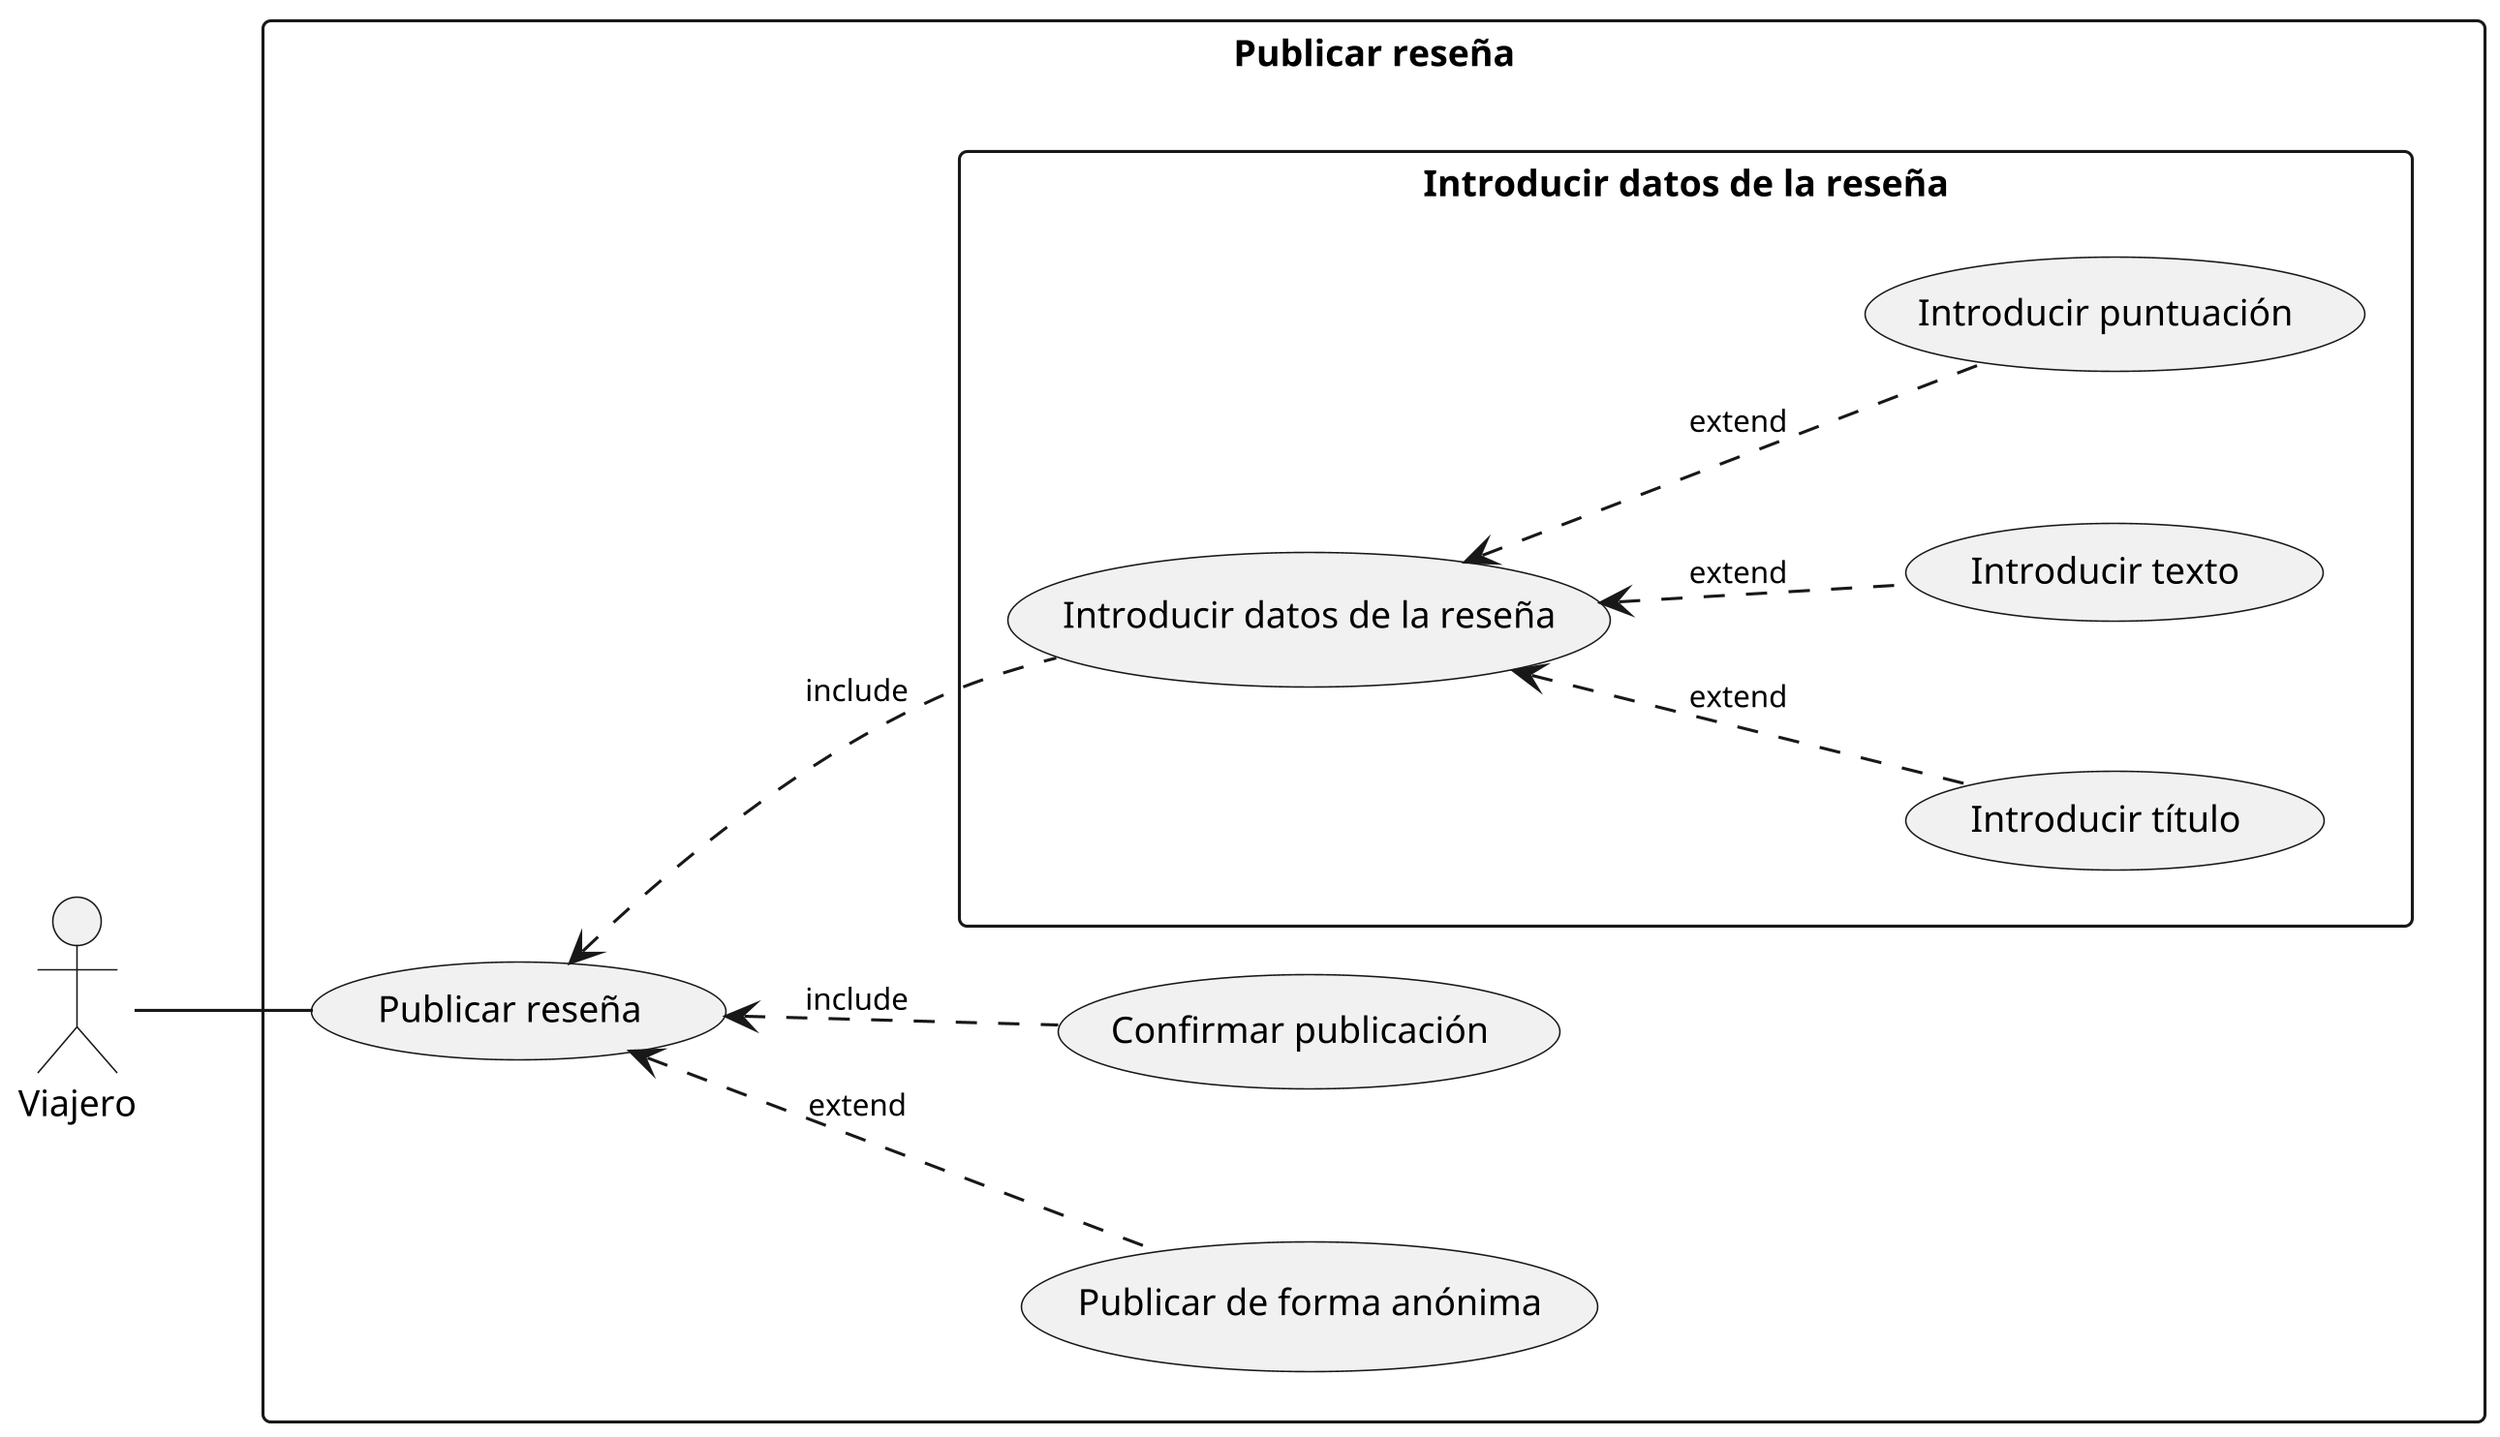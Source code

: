 @startuml
left to right direction

skinparam dpi 300
'skinparam linetype ortho
skinparam nodesep 50
skinparam ranksep 50

skinparam default{
 FontSize 12
}

skinparam arrowFontSize 10
skinparam classFontSize 14

skinparam arrowSize 10

'''

:V: as "Viajero"

rectangle "Publicar reseña" {
   (Publicar reseña) as publicar

   V -- publicar

   publicar <.. (Publicar de forma anónima) : extend
   publicar <.. (Confirmar publicación) : include

    rectangle "Introducir datos de la reseña" {
       (Introducir datos de la reseña) as introducir

       publicar <.. introducir : include

       introducir <.. (Introducir título) : extend 
       introducir <.. (Introducir texto) : extend
       introducir <.. (Introducir puntuación) : extend
    }
}

@enduml
